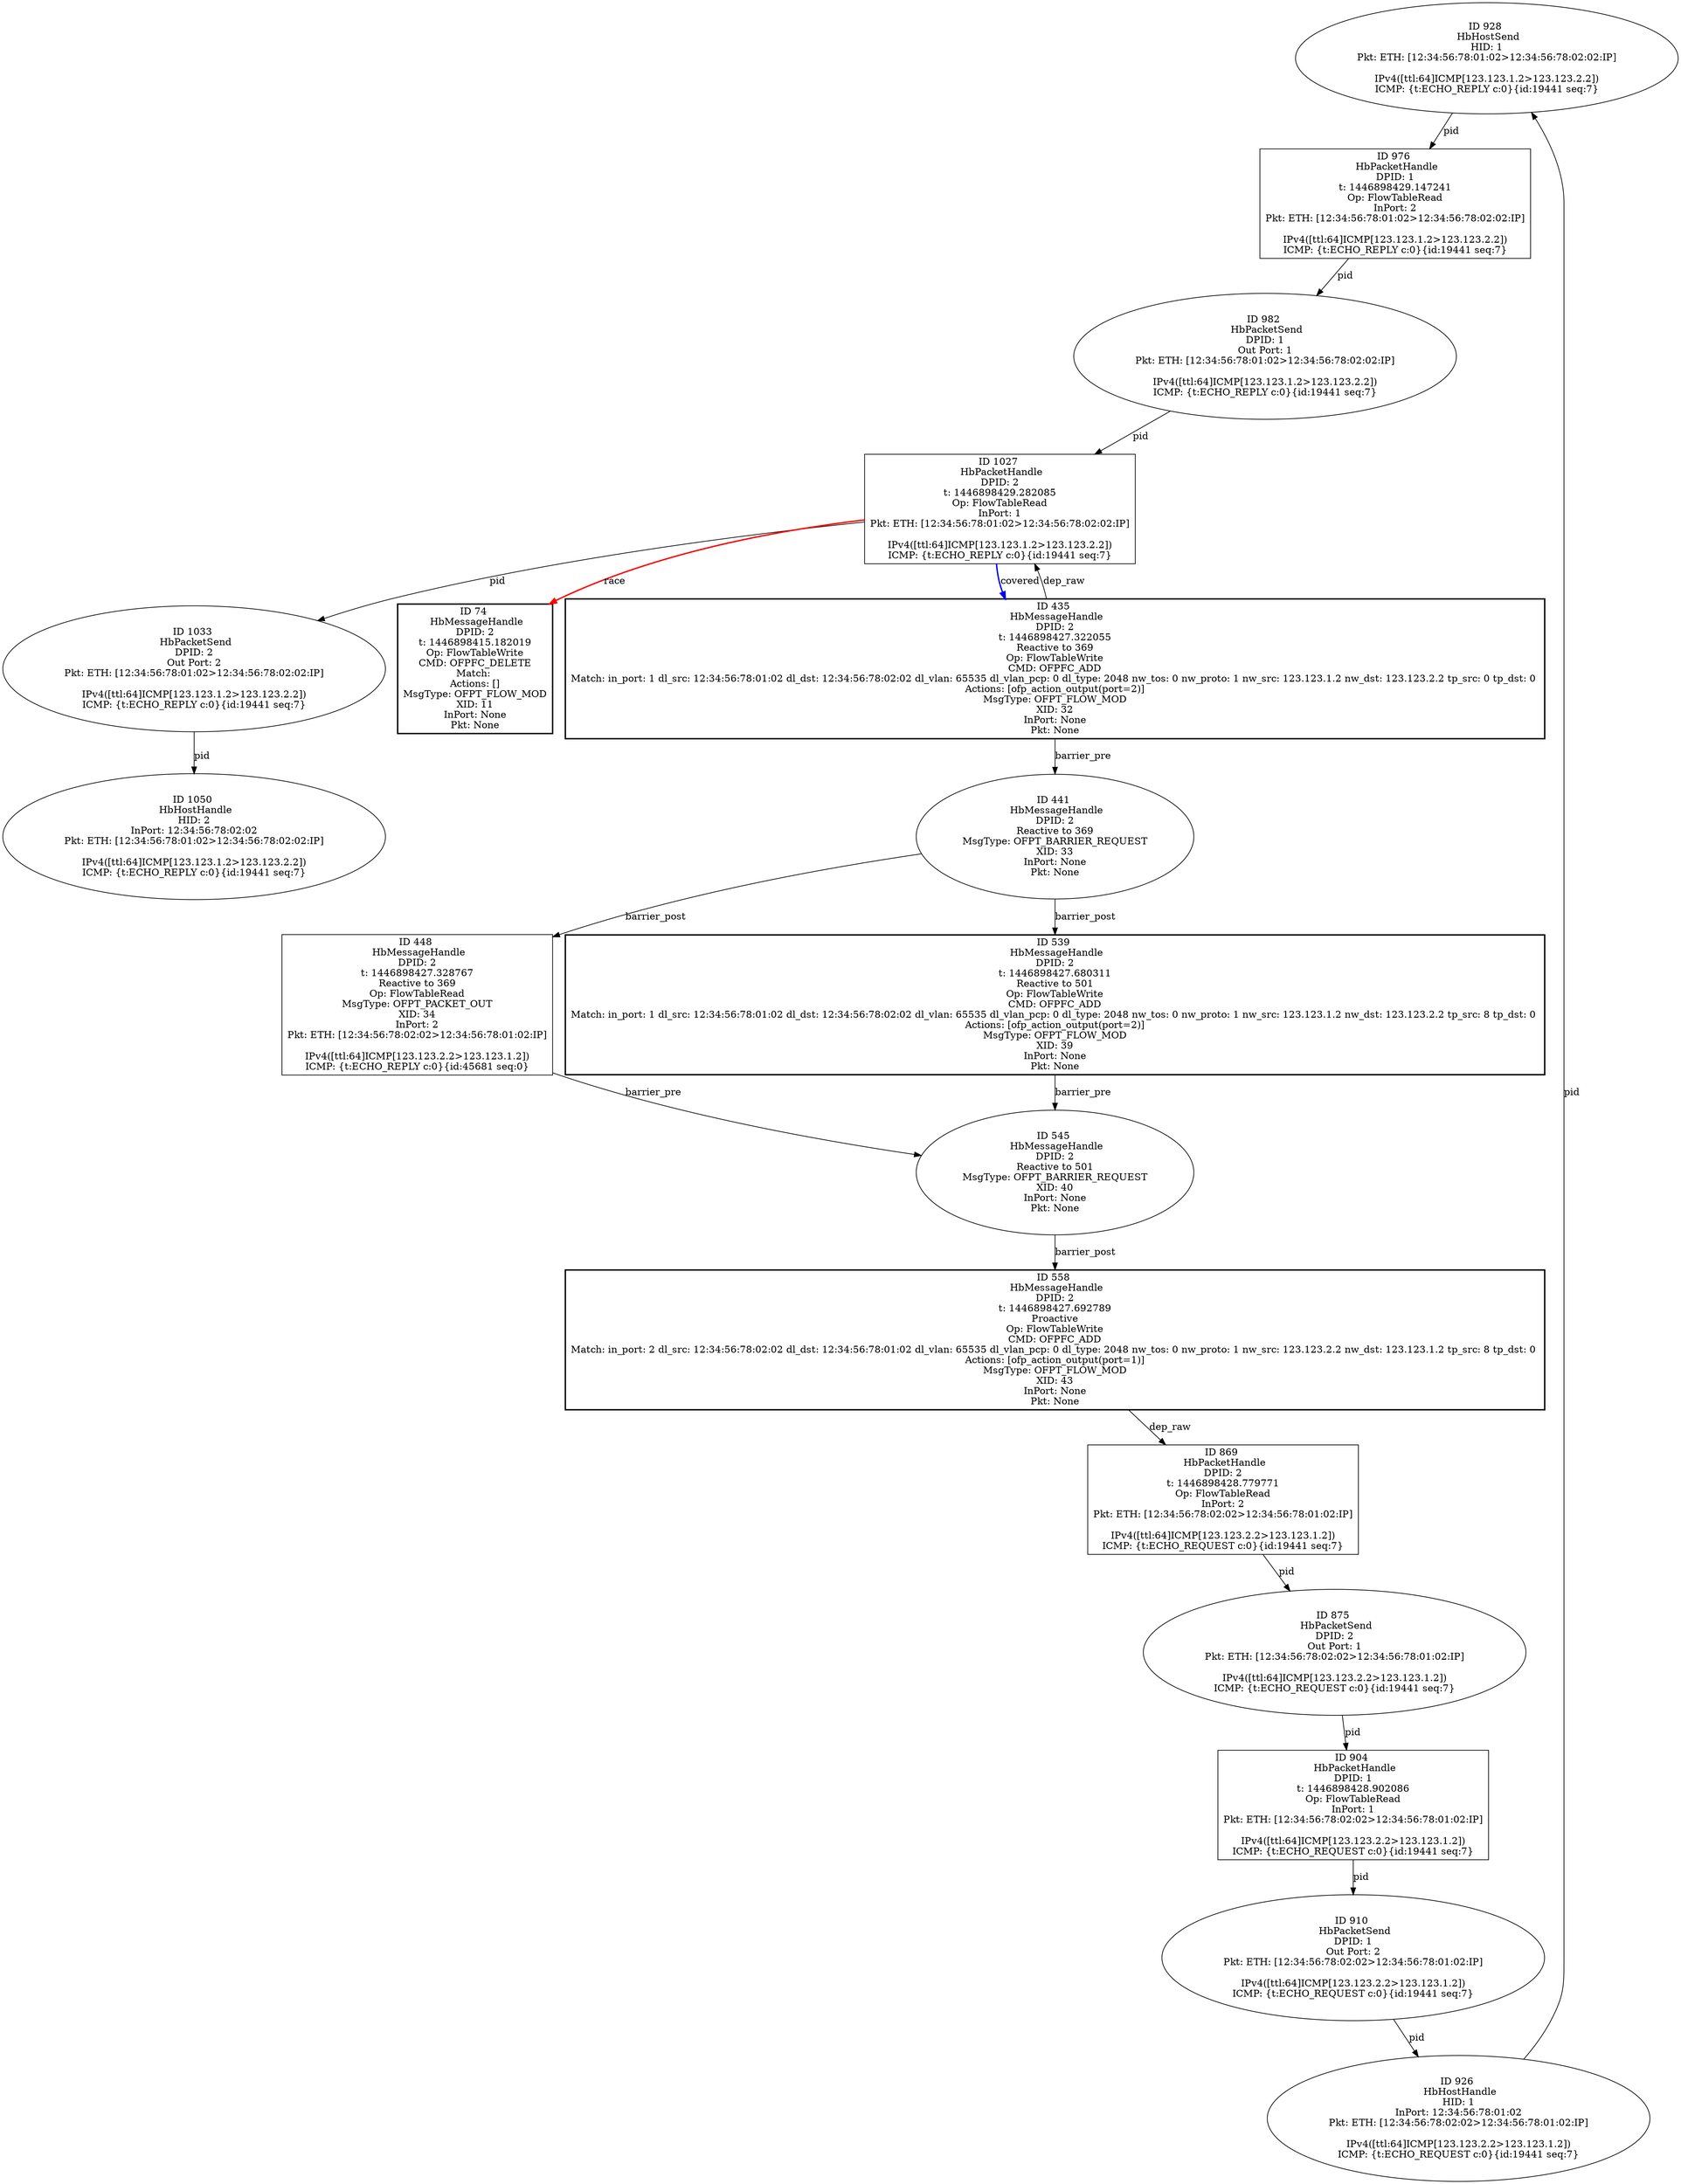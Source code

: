 strict digraph G {
928 [shape=oval, event=<hb_events.HbHostSend object at 0x111749e10>, label="ID 928 
 HbHostSend
HID: 1
Pkt: ETH: [12:34:56:78:01:02>12:34:56:78:02:02:IP]

IPv4([ttl:64]ICMP[123.123.1.2>123.123.2.2])
ICMP: {t:ECHO_REPLY c:0}{id:19441 seq:7}"];
448 [shape=box, cmd_type="Reactive to 369", event=<hb_events.HbMessageHandle object at 0x111629950>, label="ID 448 
 HbMessageHandle
DPID: 2
t: 1446898427.328767
Reactive to 369
Op: FlowTableRead
MsgType: OFPT_PACKET_OUT
XID: 34
InPort: 2
Pkt: ETH: [12:34:56:78:02:02>12:34:56:78:01:02:IP]

IPv4([ttl:64]ICMP[123.123.2.2>123.123.1.2])
ICMP: {t:ECHO_REPLY c:0}{id:45681 seq:0}"];
1027 [shape=box, event=<hb_events.HbPacketHandle object at 0x111833110>, label="ID 1027 
 HbPacketHandle
DPID: 2
t: 1446898429.282085
Op: FlowTableRead
InPort: 1
Pkt: ETH: [12:34:56:78:01:02>12:34:56:78:02:02:IP]

IPv4([ttl:64]ICMP[123.123.1.2>123.123.2.2])
ICMP: {t:ECHO_REPLY c:0}{id:19441 seq:7}"];
869 [shape=box, event=<hb_events.HbPacketHandle object at 0x1117a2fd0>, label="ID 869 
 HbPacketHandle
DPID: 2
t: 1446898428.779771
Op: FlowTableRead
InPort: 2
Pkt: ETH: [12:34:56:78:02:02>12:34:56:78:01:02:IP]

IPv4([ttl:64]ICMP[123.123.2.2>123.123.1.2])
ICMP: {t:ECHO_REQUEST c:0}{id:19441 seq:7}"];
545 [shape=oval, cmd_type="Reactive to 501", event=<hb_events.HbMessageHandle object at 0x111650590>, label="ID 545 
 HbMessageHandle
DPID: 2
Reactive to 501
MsgType: OFPT_BARRIER_REQUEST
XID: 40
InPort: None
Pkt: None"];
904 [shape=box, event=<hb_events.HbPacketHandle object at 0x1117bdb50>, label="ID 904 
 HbPacketHandle
DPID: 1
t: 1446898428.902086
Op: FlowTableRead
InPort: 1
Pkt: ETH: [12:34:56:78:02:02>12:34:56:78:01:02:IP]

IPv4([ttl:64]ICMP[123.123.2.2>123.123.1.2])
ICMP: {t:ECHO_REQUEST c:0}{id:19441 seq:7}"];
1033 [shape=oval, event=<hb_events.HbPacketSend object at 0x11183a990>, label="ID 1033 
 HbPacketSend
DPID: 2
Out Port: 2
Pkt: ETH: [12:34:56:78:01:02>12:34:56:78:02:02:IP]

IPv4([ttl:64]ICMP[123.123.1.2>123.123.2.2])
ICMP: {t:ECHO_REPLY c:0}{id:19441 seq:7}"];
74 [shape=box, style=bold, event=<hb_events.HbMessageHandle object at 0x1115bd0d0>, label="ID 74 
 HbMessageHandle
DPID: 2
t: 1446898415.182019
Op: FlowTableWrite
CMD: OFPFC_DELETE
Match: 
Actions: []
MsgType: OFPT_FLOW_MOD
XID: 11
InPort: None
Pkt: None"];
875 [shape=oval, event=<hb_events.HbPacketSend object at 0x1117a8210>, label="ID 875 
 HbPacketSend
DPID: 2
Out Port: 1
Pkt: ETH: [12:34:56:78:02:02>12:34:56:78:01:02:IP]

IPv4([ttl:64]ICMP[123.123.2.2>123.123.1.2])
ICMP: {t:ECHO_REQUEST c:0}{id:19441 seq:7}"];
558 [event=<hb_events.HbMessageHandle object at 0x111656b10>, shape=box, cmd_type=Proactive, style=bold, label="ID 558 
 HbMessageHandle
DPID: 2
t: 1446898427.692789
Proactive
Op: FlowTableWrite
CMD: OFPFC_ADD
Match: in_port: 2 dl_src: 12:34:56:78:02:02 dl_dst: 12:34:56:78:01:02 dl_vlan: 65535 dl_vlan_pcp: 0 dl_type: 2048 nw_tos: 0 nw_proto: 1 nw_src: 123.123.2.2 nw_dst: 123.123.1.2 tp_src: 8 tp_dst: 0 
Actions: [ofp_action_output(port=1)]
MsgType: OFPT_FLOW_MOD
XID: 43
InPort: None
Pkt: None"];
976 [shape=box, event=<hb_events.HbPacketHandle object at 0x111769b50>, label="ID 976 
 HbPacketHandle
DPID: 1
t: 1446898429.147241
Op: FlowTableRead
InPort: 2
Pkt: ETH: [12:34:56:78:01:02>12:34:56:78:02:02:IP]

IPv4([ttl:64]ICMP[123.123.1.2>123.123.2.2])
ICMP: {t:ECHO_REPLY c:0}{id:19441 seq:7}"];
435 [event=<hb_events.HbMessageHandle object at 0x111629690>, shape=box, cmd_type="Reactive to 369", style=bold, label="ID 435 
 HbMessageHandle
DPID: 2
t: 1446898427.322055
Reactive to 369
Op: FlowTableWrite
CMD: OFPFC_ADD
Match: in_port: 1 dl_src: 12:34:56:78:01:02 dl_dst: 12:34:56:78:02:02 dl_vlan: 65535 dl_vlan_pcp: 0 dl_type: 2048 nw_tos: 0 nw_proto: 1 nw_src: 123.123.1.2 nw_dst: 123.123.2.2 tp_src: 0 tp_dst: 0 
Actions: [ofp_action_output(port=2)]
MsgType: OFPT_FLOW_MOD
XID: 32
InPort: None
Pkt: None"];
910 [shape=oval, event=<hb_events.HbPacketSend object at 0x1117bd9d0>, label="ID 910 
 HbPacketSend
DPID: 1
Out Port: 2
Pkt: ETH: [12:34:56:78:02:02>12:34:56:78:01:02:IP]

IPv4([ttl:64]ICMP[123.123.2.2>123.123.1.2])
ICMP: {t:ECHO_REQUEST c:0}{id:19441 seq:7}"];
982 [shape=oval, event=<hb_events.HbPacketSend object at 0x111776410>, label="ID 982 
 HbPacketSend
DPID: 1
Out Port: 1
Pkt: ETH: [12:34:56:78:01:02>12:34:56:78:02:02:IP]

IPv4([ttl:64]ICMP[123.123.1.2>123.123.2.2])
ICMP: {t:ECHO_REPLY c:0}{id:19441 seq:7}"];
441 [shape=oval, cmd_type="Reactive to 369", event=<hb_events.HbMessageHandle object at 0x111629850>, label="ID 441 
 HbMessageHandle
DPID: 2
Reactive to 369
MsgType: OFPT_BARRIER_REQUEST
XID: 33
InPort: None
Pkt: None"];
1050 [shape=oval, event=<hb_events.HbHostHandle object at 0x111841d10>, label="ID 1050 
 HbHostHandle
HID: 2
InPort: 12:34:56:78:02:02
Pkt: ETH: [12:34:56:78:01:02>12:34:56:78:02:02:IP]

IPv4([ttl:64]ICMP[123.123.1.2>123.123.2.2])
ICMP: {t:ECHO_REPLY c:0}{id:19441 seq:7}"];
539 [event=<hb_events.HbMessageHandle object at 0x1116503d0>, shape=box, cmd_type="Reactive to 501", style=bold, label="ID 539 
 HbMessageHandle
DPID: 2
t: 1446898427.680311
Reactive to 501
Op: FlowTableWrite
CMD: OFPFC_ADD
Match: in_port: 1 dl_src: 12:34:56:78:01:02 dl_dst: 12:34:56:78:02:02 dl_vlan: 65535 dl_vlan_pcp: 0 dl_type: 2048 nw_tos: 0 nw_proto: 1 nw_src: 123.123.1.2 nw_dst: 123.123.2.2 tp_src: 8 tp_dst: 0 
Actions: [ofp_action_output(port=2)]
MsgType: OFPT_FLOW_MOD
XID: 39
InPort: None
Pkt: None"];
926 [shape=oval, event=<hb_events.HbHostHandle object at 0x1117c85d0>, label="ID 926 
 HbHostHandle
HID: 1
InPort: 12:34:56:78:01:02
Pkt: ETH: [12:34:56:78:02:02>12:34:56:78:01:02:IP]

IPv4([ttl:64]ICMP[123.123.2.2>123.123.1.2])
ICMP: {t:ECHO_REQUEST c:0}{id:19441 seq:7}"];
928 -> 976  [rel=pid, label=pid];
448 -> 545  [rel=barrier_pre, label=barrier_pre];
1027 -> 1033  [rel=pid, label=pid];
1027 -> 74  [harmful=True, color=red, style=bold, rel=race, label=race];
1027 -> 435  [harmful=True, color=blue, style=bold, rel=covered, label=covered];
869 -> 875  [rel=pid, label=pid];
545 -> 558  [rel=barrier_post, label=barrier_post];
904 -> 910  [rel=pid, label=pid];
1033 -> 1050  [rel=pid, label=pid];
875 -> 904  [rel=pid, label=pid];
558 -> 869  [rel=dep_raw, label=dep_raw];
976 -> 982  [rel=pid, label=pid];
435 -> 441  [rel=barrier_pre, label=barrier_pre];
435 -> 1027  [rel=dep_raw, label=dep_raw];
910 -> 926  [rel=pid, label=pid];
982 -> 1027  [rel=pid, label=pid];
441 -> 448  [rel=barrier_post, label=barrier_post];
441 -> 539  [rel=barrier_post, label=barrier_post];
539 -> 545  [rel=barrier_pre, label=barrier_pre];
926 -> 928  [rel=pid, label=pid];
}
